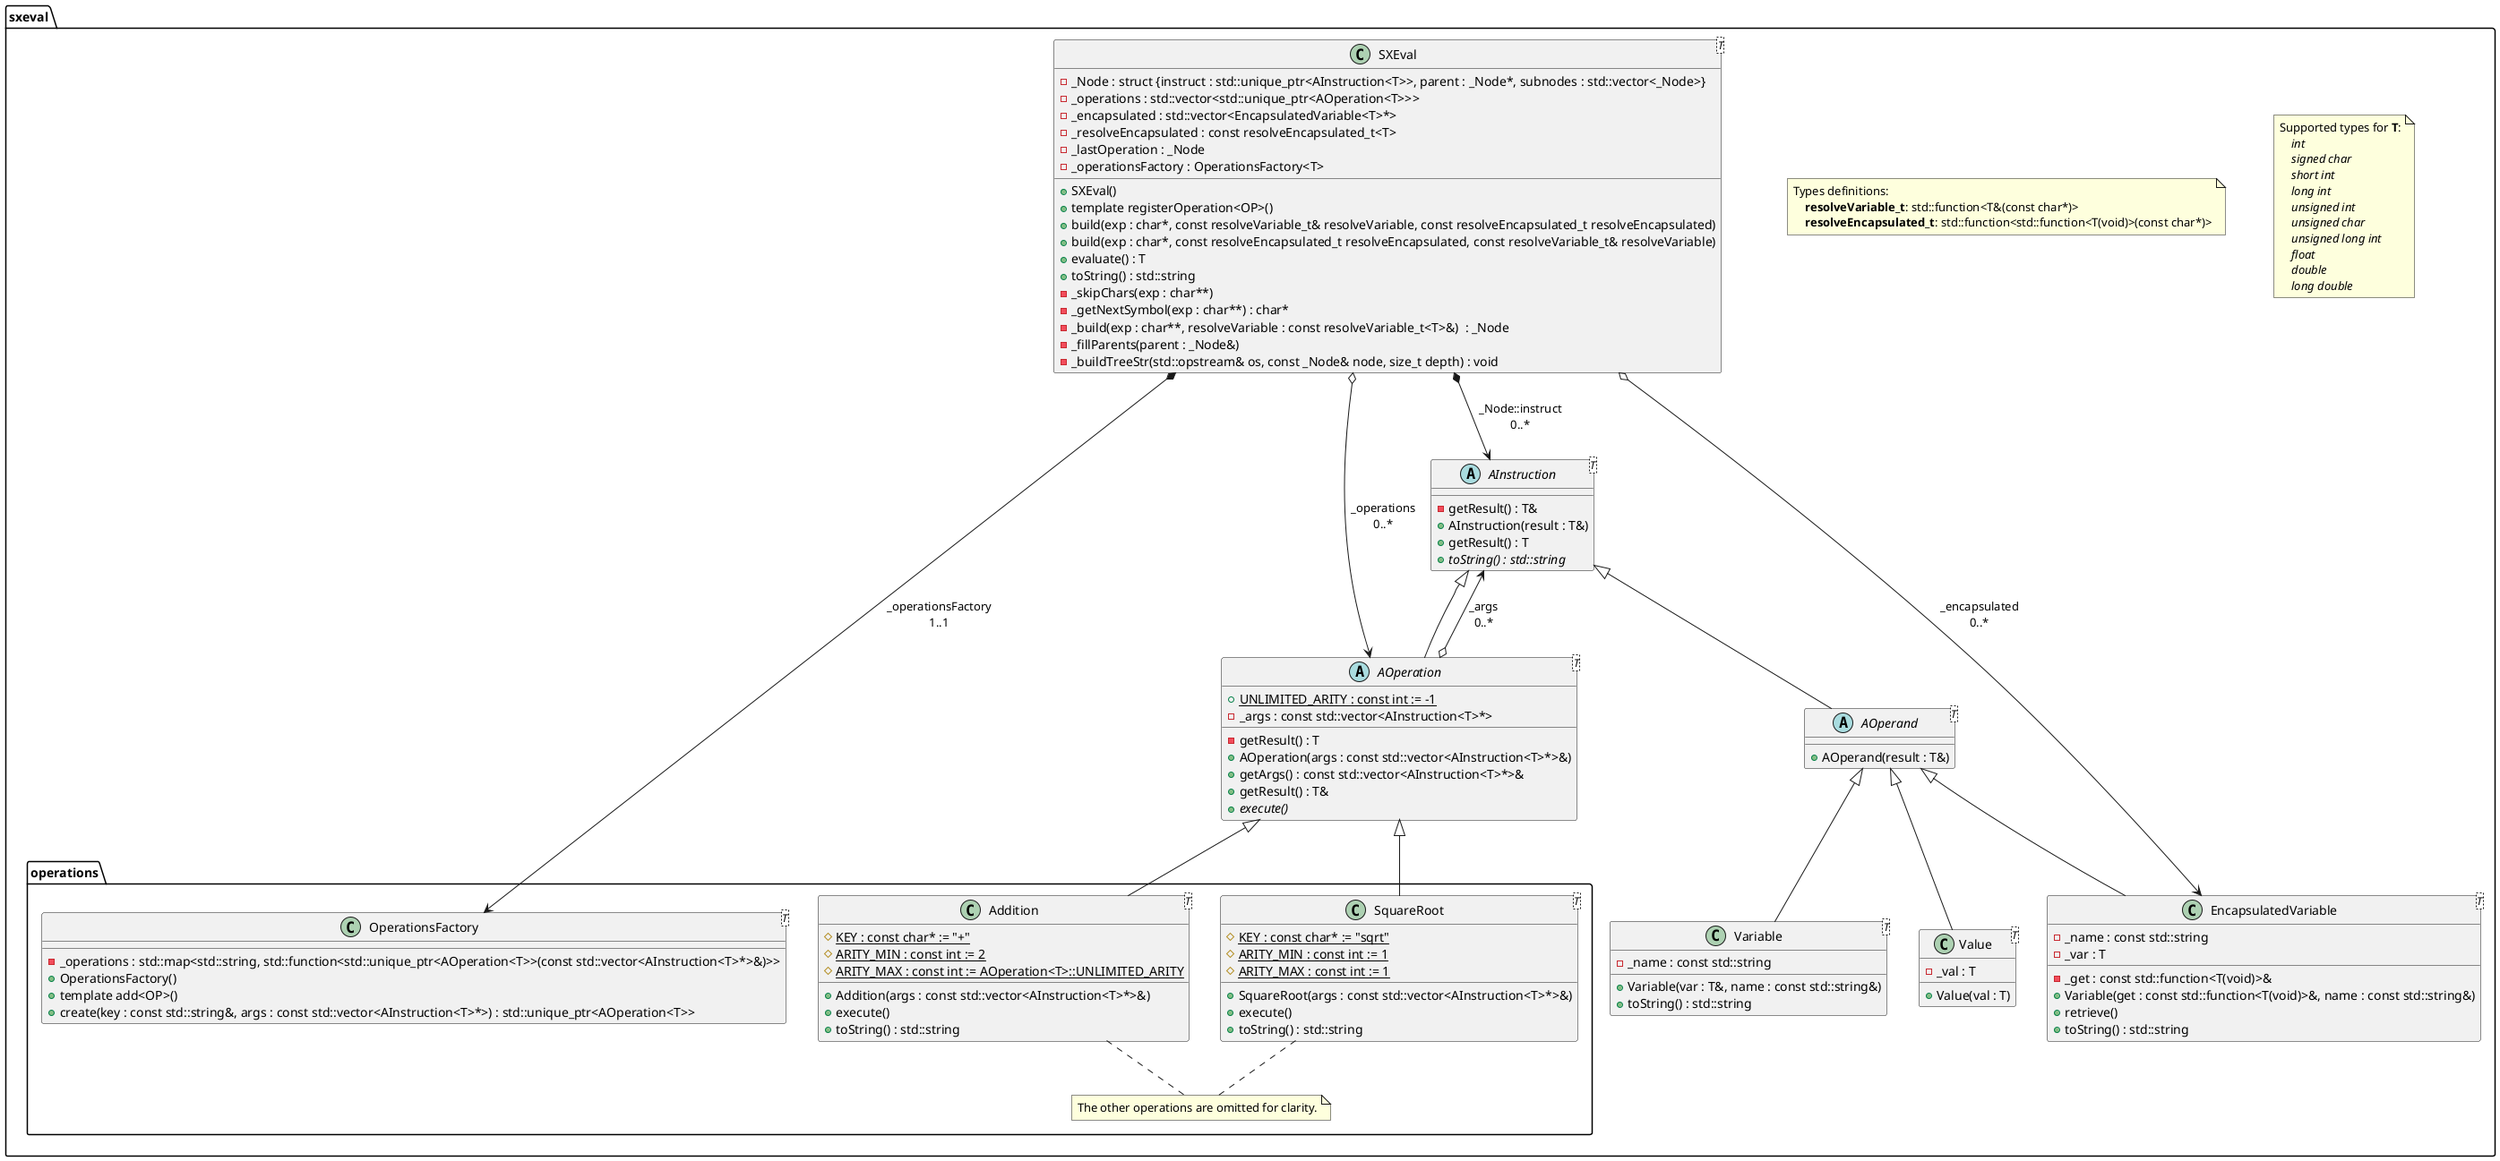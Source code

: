 @startuml

package sxeval {

    note as T_Note
        Supported types for <b>T</b>:
            <i>int</i>
            <i>signed char</i>
            <i>short int</i>
            <i>long int</i>
            <i>unsigned int</i>
            <i>unsigned char</i>
            <i>unsigned long int</i>
            <i>float</i>
            <i>double</i>
            <i>long double</i>
    end note

    note as alias_Note
        Types definitions:
            <b>resolveVariable_t</b>: std::function<T&(const char*)>
            <b>resolveEncapsulated_t</b>: std::function<std::function<T(void)>(const char*)>
    end note

    class SXEval<T> {
        - _Node : struct {instruct : std::unique_ptr<AInstruction<T>>, parent : _Node*, subnodes : std::vector<_Node>}
        -_operations : std::vector<std::unique_ptr<AOperation<T>>>
        -_encapsulated : std::vector<EncapsulatedVariable<T>*>
        -_resolveEncapsulated : const resolveEncapsulated_t<T>
        -_lastOperation : _Node
        -_operationsFactory : OperationsFactory<T>
        +SXEval()
        +template registerOperation<OP>()
        +build(exp : char*, const resolveVariable_t& resolveVariable, const resolveEncapsulated_t resolveEncapsulated)
        +build(exp : char*, const resolveEncapsulated_t resolveEncapsulated, const resolveVariable_t& resolveVariable)
        +evaluate() : T
        +toString() : std::string
        -_skipChars(exp : char**)
        -_getNextSymbol(exp : char**) : char*
        -_build(exp : char**, resolveVariable : const resolveVariable_t<T>&)  : _Node
        -_fillParents(parent : _Node&)
        -_buildTreeStr(std::opstream& os, const _Node& node, size_t depth) : void
    }


    abstract class AInstruction<T> {
        -getResult() : T&
        +AInstruction(result : T&)
        +getResult() : T
        +{abstract} toString() : std::string
    }

    abstract class AOperation<T> extends AInstruction {
        +{static} UNLIMITED_ARITY : const int := -1
        -_args : const std::vector<AInstruction<T>*>
        -getResult() : T
        +AOperation(args : const std::vector<AInstruction<T>*>&)
        +getArgs() : const std::vector<AInstruction<T>*>&
        +getResult() : T&
        +{abstract} execute()
    }

    abstract class AOperand<T> extends AInstruction {
        +AOperand(result : T&)
    }

    class Value<T> extends AOperand {
        -_val : T
        +Value(val : T)
    }

    class Variable<T> extends AOperand {
        -_name : const std::string
        +Variable(var : T&, name : const std::string&)
        +toString() : std::string
    }

    class EncapsulatedVariable<T> extends AOperand {
        -_name : const std::string
        -_var : T
        -_get : const std::function<T(void)>&
        +Variable(get : const std::function<T(void)>&, name : const std::string&)
        +retrieve()
        +toString() : std::string
    }

    package operations {

        class OperationsFactory<T> {
            -_operations : std::map<std::string, std::function<std::unique_ptr<AOperation<T>>(const std::vector<AInstruction<T>*>&)>>
            +OperationsFactory()
            +template add<OP>()
            +create(key : const std::string&, args : const std::vector<AInstruction<T>*>) : std::unique_ptr<AOperation<T>>
        }

        class Addition<T> {
            #{static} KEY : const char* := "+"
            #{static} ARITY_MIN : const int := 2
            #{static} ARITY_MAX : const int := AOperation<T>::UNLIMITED_ARITY
            +Addition(args : const std::vector<AInstruction<T>*>&)
            +execute()
            +toString() : std::string
        }

        class SquareRoot<T> {
            #{static} KEY : const char* := "sqrt"
            #{static} ARITY_MIN : const int := 1
            #{static} ARITY_MAX : const int := 1
            +SquareRoot(args : const std::vector<AInstruction<T>*>&)
            +execute()
            +toString() : std::string
        }

        Addition -up-|> AOperation
        SquareRoot -up-|> AOperation

        note "The other operations are omitted for clarity." as ope_Note
        Addition .. ope_Note
        SquareRoot .. ope_Note

    }

    SXEval *--> AInstruction : _Node::instruct\n0..*
    SXEval *--> OperationsFactory : _operationsFactory\n1..1
    SXEval o--> AOperation : _operations\n0..*
    SXEval o--> EncapsulatedVariable : _encapsulated\n0..*
    AOperation o-up-> AInstruction : _args\n0..*

}

@enduml
